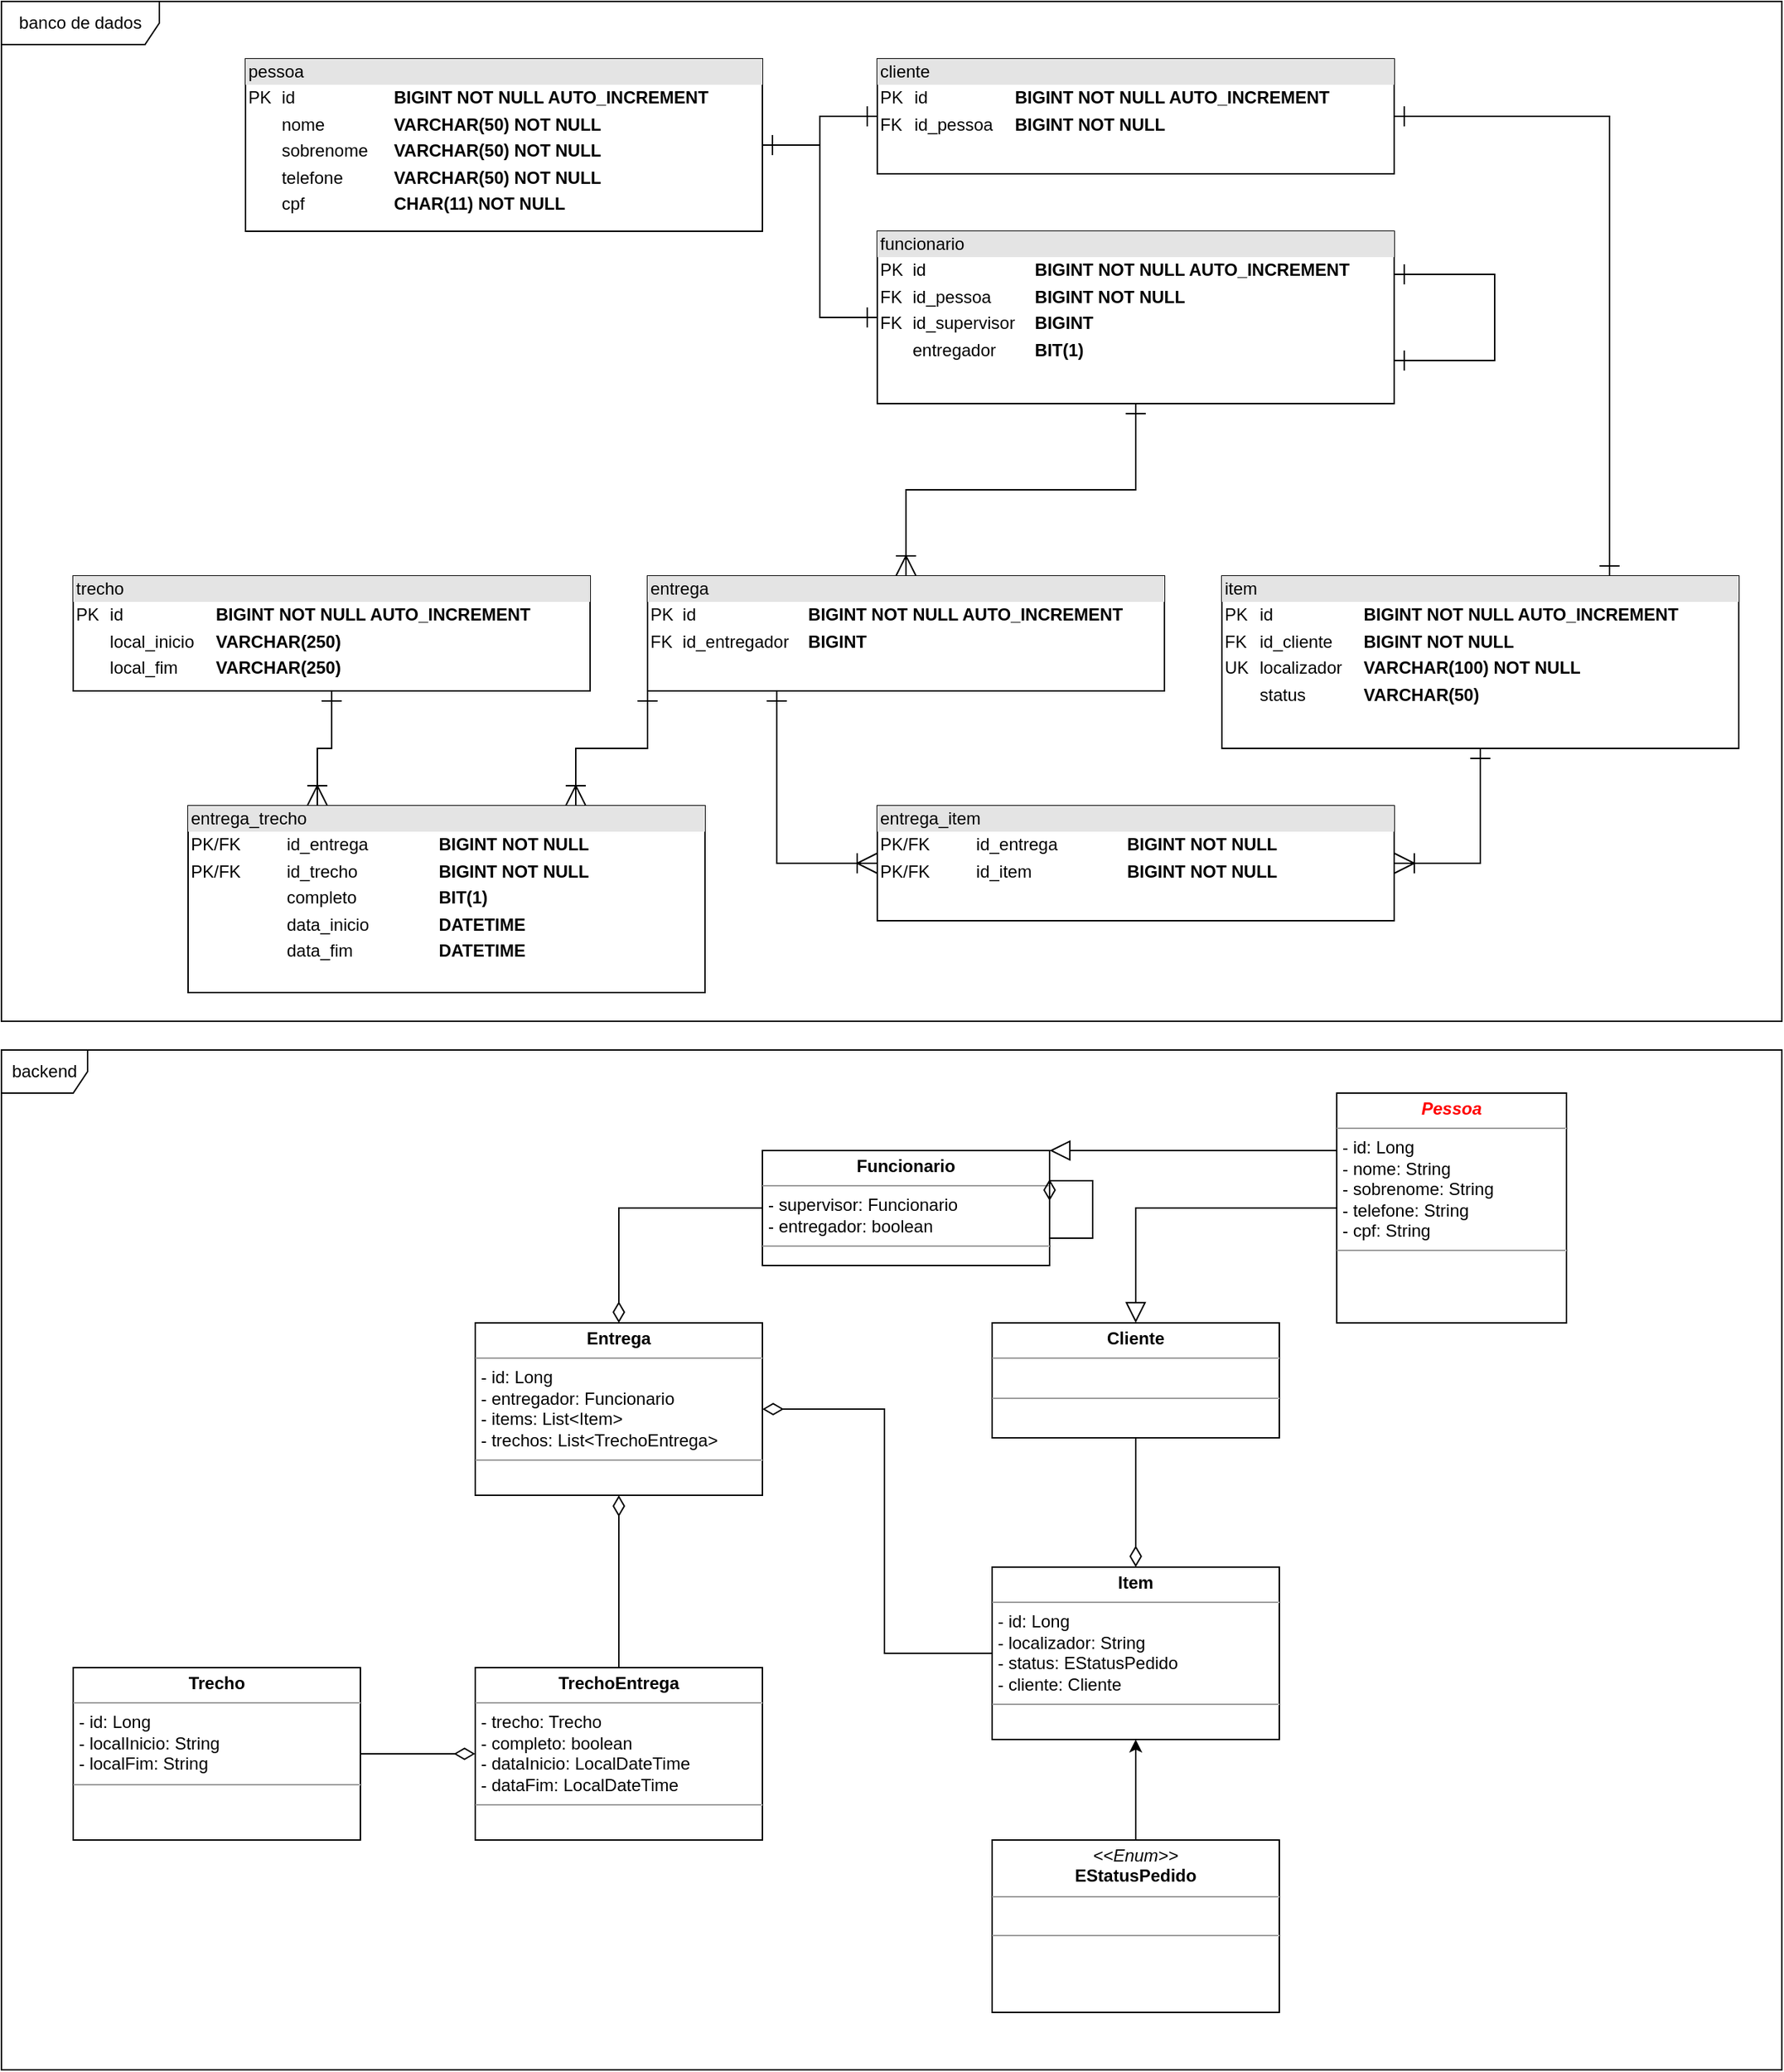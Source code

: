 <mxfile version="20.2.3" type="device" pages="8"><diagram id="gTSg5N6S2mkJXFzPo5Zo" name="EQ1"><mxGraphModel dx="2372" dy="1864" grid="1" gridSize="10" guides="1" tooltips="1" connect="1" arrows="1" fold="1" page="1" pageScale="1" pageWidth="1169" pageHeight="827" math="0" shadow="0"><root><mxCell id="0"/><mxCell id="1" parent="0"/><mxCell id="8KKTQ2VdzmKy_mddawhP-4" value="backend" style="shape=umlFrame;whiteSpace=wrap;html=1;" parent="1" vertex="1"><mxGeometry x="-90" y="90" width="1240" height="710" as="geometry"/></mxCell><mxCell id="8KKTQ2VdzmKy_mddawhP-1" value="&lt;p style=&quot;margin:0px;margin-top:4px;text-align:center;&quot;&gt;&lt;b&gt;Entrega&lt;/b&gt;&lt;/p&gt;&lt;hr size=&quot;1&quot;&gt;&lt;p style=&quot;margin:0px;margin-left:4px;&quot;&gt;- id: Long&lt;/p&gt;&lt;p style=&quot;margin:0px;margin-left:4px;&quot;&gt;- entregador: Funcionario&lt;/p&gt;&lt;p style=&quot;margin:0px;margin-left:4px;&quot;&gt;- items: List&amp;lt;Item&amp;gt;&lt;/p&gt;&lt;p style=&quot;margin:0px;margin-left:4px;&quot;&gt;- trechos: List&amp;lt;TrechoEntrega&amp;gt;&lt;/p&gt;&lt;hr size=&quot;1&quot;&gt;&lt;p style=&quot;margin:0px;margin-left:4px;&quot;&gt;&lt;br&gt;&lt;/p&gt;" style="verticalAlign=top;align=left;overflow=fill;fontSize=12;fontFamily=Helvetica;html=1;" parent="1" vertex="1"><mxGeometry x="240" y="280" width="200" height="120" as="geometry"/></mxCell><mxCell id="8KKTQ2VdzmKy_mddawhP-2" value="&lt;p style=&quot;margin:0px;margin-top:4px;text-align:center;&quot;&gt;&lt;b&gt;&lt;i&gt;&lt;font color=&quot;#ff0000&quot;&gt;Pessoa&lt;/font&gt;&lt;/i&gt;&lt;/b&gt;&lt;/p&gt;&lt;hr size=&quot;1&quot;&gt;&lt;p style=&quot;margin:0px;margin-left:4px;&quot;&gt;- id: Long&lt;/p&gt;&lt;p style=&quot;margin:0px;margin-left:4px;&quot;&gt;- nome: String&lt;/p&gt;&lt;p style=&quot;margin:0px;margin-left:4px;&quot;&gt;- sobrenome: String&lt;/p&gt;&lt;p style=&quot;margin:0px;margin-left:4px;&quot;&gt;- telefone: String&lt;/p&gt;&lt;p style=&quot;margin:0px;margin-left:4px;&quot;&gt;- cpf: String&lt;/p&gt;&lt;hr size=&quot;1&quot;&gt;&lt;p style=&quot;margin:0px;margin-left:4px;&quot;&gt;&lt;br&gt;&lt;/p&gt;" style="verticalAlign=top;align=left;overflow=fill;fontSize=12;fontFamily=Helvetica;html=1;" parent="1" vertex="1"><mxGeometry x="840" y="120" width="160" height="160" as="geometry"/></mxCell><mxCell id="8KKTQ2VdzmKy_mddawhP-17" style="edgeStyle=orthogonalEdgeStyle;rounded=0;orthogonalLoop=1;jettySize=auto;html=1;exitX=0.5;exitY=0;exitDx=0;exitDy=0;entryX=0.5;entryY=1;entryDx=0;entryDy=0;" parent="1" source="8KKTQ2VdzmKy_mddawhP-3" target="CZXSkUyHbzlWFbbBrqzw-1" edge="1"><mxGeometry relative="1" as="geometry"/></mxCell><mxCell id="8KKTQ2VdzmKy_mddawhP-5" value="banco de dados" style="shape=umlFrame;whiteSpace=wrap;html=1;width=110;height=30;" parent="1" vertex="1"><mxGeometry x="-90" y="-640" width="1240" height="710" as="geometry"/></mxCell><mxCell id="8KKTQ2VdzmKy_mddawhP-3" value="&lt;p style=&quot;margin:0px;margin-top:4px;text-align:center;&quot;&gt;&lt;i&gt;&amp;lt;&amp;lt;Enum&amp;gt;&amp;gt;&lt;/i&gt;&lt;br&gt;&lt;b&gt;EStatusPedido&lt;/b&gt;&lt;/p&gt;&lt;hr size=&quot;1&quot;&gt;&lt;p style=&quot;margin:0px;margin-left:4px;&quot;&gt;&lt;br&gt;&lt;/p&gt;&lt;hr size=&quot;1&quot;&gt;&lt;p style=&quot;margin:0px;margin-left:4px;&quot;&gt;&lt;br&gt;&lt;/p&gt;" style="verticalAlign=top;align=left;overflow=fill;fontSize=12;fontFamily=Helvetica;html=1;" parent="1" vertex="1"><mxGeometry x="600" y="640" width="200" height="120" as="geometry"/></mxCell><mxCell id="Oin5r9qbOW-HPb58wZ9O-1" style="edgeStyle=orthogonalEdgeStyle;rounded=0;orthogonalLoop=1;jettySize=auto;html=1;exitX=0.5;exitY=0;exitDx=0;exitDy=0;entryX=0.5;entryY=1;entryDx=0;entryDy=0;startArrow=ERoneToMany;startFill=0;endArrow=ERone;endFill=0;endSize=12;startSize=12;" parent="1" source="8KKTQ2VdzmKy_mddawhP-16" target="vVyGe495np6xUk9hEwp9-5" edge="1"><mxGeometry relative="1" as="geometry"/></mxCell><mxCell id="Oin5r9qbOW-HPb58wZ9O-6" style="edgeStyle=orthogonalEdgeStyle;rounded=0;orthogonalLoop=1;jettySize=auto;html=1;exitX=0.25;exitY=1;exitDx=0;exitDy=0;entryX=0;entryY=0.5;entryDx=0;entryDy=0;startArrow=ERone;startFill=0;endArrow=ERoneToMany;endFill=0;startSize=12;endSize=12;" parent="1" source="8KKTQ2VdzmKy_mddawhP-16" target="Oin5r9qbOW-HPb58wZ9O-5" edge="1"><mxGeometry relative="1" as="geometry"><Array as="points"><mxPoint x="450" y="-40"/></Array></mxGeometry></mxCell><mxCell id="Oin5r9qbOW-HPb58wZ9O-11" style="edgeStyle=orthogonalEdgeStyle;rounded=0;orthogonalLoop=1;jettySize=auto;html=1;exitX=0;exitY=1;exitDx=0;exitDy=0;entryX=0.75;entryY=0;entryDx=0;entryDy=0;fontColor=#FF0000;startArrow=ERone;startFill=0;endArrow=ERoneToMany;endFill=0;startSize=12;endSize=12;" parent="1" source="8KKTQ2VdzmKy_mddawhP-16" target="Oin5r9qbOW-HPb58wZ9O-9" edge="1"><mxGeometry relative="1" as="geometry"/></mxCell><mxCell id="8KKTQ2VdzmKy_mddawhP-16" value="&lt;div style=&quot;box-sizing:border-box;width:100%;background:#e4e4e4;padding:2px;&quot;&gt;entrega&lt;/div&gt;&lt;table style=&quot;width:100%;font-size:1em;&quot; cellpadding=&quot;2&quot; cellspacing=&quot;0&quot;&gt;&lt;tbody&gt;&lt;tr&gt;&lt;td&gt;PK&lt;/td&gt;&lt;td&gt;id&lt;/td&gt;&lt;td&gt;&lt;b&gt;BIGINT&lt;/b&gt;&amp;nbsp;&lt;b&gt;NOT NULL AUTO_INCREMENT&lt;/b&gt;&lt;br&gt;&lt;/td&gt;&lt;/tr&gt;&lt;tr&gt;&lt;td&gt;FK&lt;/td&gt;&lt;td&gt;id_entregador&lt;/td&gt;&lt;td&gt;&lt;b&gt;BIGINT&lt;/b&gt;&lt;/td&gt;&lt;/tr&gt;&lt;/tbody&gt;&lt;/table&gt;" style="verticalAlign=top;align=left;overflow=fill;html=1;" parent="1" vertex="1"><mxGeometry x="360" y="-240" width="360" height="80" as="geometry"/></mxCell><mxCell id="vVyGe495np6xUk9hEwp9-4" style="edgeStyle=orthogonalEdgeStyle;rounded=0;orthogonalLoop=1;jettySize=auto;html=1;exitX=1;exitY=0.5;exitDx=0;exitDy=0;entryX=0;entryY=0.5;entryDx=0;entryDy=0;startArrow=ERone;startFill=0;endArrow=ERone;endFill=0;endSize=12;startSize=12;" parent="1" source="vVyGe495np6xUk9hEwp9-1" target="vVyGe495np6xUk9hEwp9-3" edge="1"><mxGeometry relative="1" as="geometry"/></mxCell><mxCell id="vVyGe495np6xUk9hEwp9-6" style="edgeStyle=orthogonalEdgeStyle;rounded=0;orthogonalLoop=1;jettySize=auto;html=1;exitX=1;exitY=0.5;exitDx=0;exitDy=0;entryX=0;entryY=0.5;entryDx=0;entryDy=0;startArrow=ERone;startFill=0;endArrow=ERone;endFill=0;startSize=12;endSize=12;" parent="1" source="vVyGe495np6xUk9hEwp9-1" target="vVyGe495np6xUk9hEwp9-5" edge="1"><mxGeometry relative="1" as="geometry"/></mxCell><mxCell id="vVyGe495np6xUk9hEwp9-1" value="&lt;div style=&quot;box-sizing:border-box;width:100%;background:#e4e4e4;padding:2px;&quot;&gt;pessoa&lt;/div&gt;&lt;table style=&quot;width:100%;font-size:1em;&quot; cellpadding=&quot;2&quot; cellspacing=&quot;0&quot;&gt;&lt;tbody&gt;&lt;tr&gt;&lt;td&gt;PK&lt;/td&gt;&lt;td&gt;id&amp;nbsp;&lt;/td&gt;&lt;td&gt;&lt;b&gt;BIGINT&amp;nbsp;NOT NULL AUTO_INCREMENT&lt;/b&gt;&lt;br&gt;&lt;/td&gt;&lt;/tr&gt;&lt;tr&gt;&lt;td&gt;&lt;br&gt;&lt;/td&gt;&lt;td&gt;nome&amp;nbsp;&lt;br&gt;&lt;/td&gt;&lt;td&gt;&lt;b&gt;VARCHAR(50) NOT NULL&lt;/b&gt;&lt;br&gt;&lt;/td&gt;&lt;/tr&gt;&lt;tr&gt;&lt;td&gt;&lt;br&gt;&lt;/td&gt;&lt;td&gt;sobrenome&amp;nbsp;&lt;br&gt;&lt;/td&gt;&lt;td&gt;&lt;b&gt;VARCHAR(50) NOT NULL&lt;/b&gt;&lt;br&gt;&lt;/td&gt;&lt;/tr&gt;&lt;tr&gt;&lt;td&gt;&lt;br&gt;&lt;/td&gt;&lt;td&gt;telefone&lt;/td&gt;&lt;td&gt;&lt;b&gt;VARCHAR(50) NOT NULL&lt;/b&gt;&lt;/td&gt;&lt;/tr&gt;&lt;tr&gt;&lt;td&gt;&lt;br&gt;&lt;/td&gt;&lt;td&gt;cpf&lt;/td&gt;&lt;td&gt;&lt;b&gt;CHAR(11) NOT NULL&lt;/b&gt;&lt;/td&gt;&lt;/tr&gt;&lt;/tbody&gt;&lt;/table&gt;" style="verticalAlign=top;align=left;overflow=fill;html=1;" parent="1" vertex="1"><mxGeometry x="80" y="-600" width="360" height="120" as="geometry"/></mxCell><mxCell id="Oin5r9qbOW-HPb58wZ9O-4" style="edgeStyle=orthogonalEdgeStyle;rounded=0;orthogonalLoop=1;jettySize=auto;html=1;exitX=1;exitY=0.5;exitDx=0;exitDy=0;entryX=0.75;entryY=0;entryDx=0;entryDy=0;startArrow=ERone;startFill=0;endArrow=ERone;endFill=0;startSize=12;endSize=12;" parent="1" source="vVyGe495np6xUk9hEwp9-3" target="Oin5r9qbOW-HPb58wZ9O-2" edge="1"><mxGeometry relative="1" as="geometry"/></mxCell><mxCell id="vVyGe495np6xUk9hEwp9-3" value="&lt;div style=&quot;box-sizing:border-box;width:100%;background:#e4e4e4;padding:2px;&quot;&gt;cliente&lt;/div&gt;&lt;table style=&quot;width:100%;font-size:1em;&quot; cellpadding=&quot;2&quot; cellspacing=&quot;0&quot;&gt;&lt;tbody&gt;&lt;tr&gt;&lt;td&gt;PK&lt;/td&gt;&lt;td&gt;id&lt;/td&gt;&lt;td&gt;&lt;b&gt;BIGINT&lt;/b&gt;&amp;nbsp;&lt;b&gt;NOT NULL AUTO_INCREMENT&lt;/b&gt;&lt;br&gt;&lt;/td&gt;&lt;/tr&gt;&lt;tr&gt;&lt;td&gt;FK&lt;/td&gt;&lt;td&gt;id_pessoa&lt;b&gt;&lt;br&gt;&lt;/b&gt;&lt;/td&gt;&lt;td&gt;&lt;b&gt;BIGINT NOT NULL&lt;/b&gt;&lt;/td&gt;&lt;/tr&gt;&lt;/tbody&gt;&lt;/table&gt;" style="verticalAlign=top;align=left;overflow=fill;html=1;" parent="1" vertex="1"><mxGeometry x="520" y="-600" width="360" height="80" as="geometry"/></mxCell><mxCell id="vVyGe495np6xUk9hEwp9-5" value="&lt;div style=&quot;box-sizing:border-box;width:100%;background:#e4e4e4;padding:2px;&quot;&gt;funcionario&lt;/div&gt;&lt;table style=&quot;width:100%;font-size:1em;&quot; cellpadding=&quot;2&quot; cellspacing=&quot;0&quot;&gt;&lt;tbody&gt;&lt;tr&gt;&lt;td&gt;PK&lt;/td&gt;&lt;td&gt;id&lt;/td&gt;&lt;td&gt;&lt;b&gt;BIGINT&lt;/b&gt;&amp;nbsp;&lt;b&gt;NOT NULL AUTO_INCREMENT&lt;/b&gt;&lt;br&gt;&lt;/td&gt;&lt;/tr&gt;&lt;tr&gt;&lt;td&gt;FK&lt;/td&gt;&lt;td&gt;id_pessoa&lt;b&gt;&lt;br&gt;&lt;/b&gt;&lt;/td&gt;&lt;td&gt;&lt;b&gt;BIGINT NOT NULL&lt;/b&gt;&lt;/td&gt;&lt;/tr&gt;&lt;tr&gt;&lt;td&gt;FK&lt;/td&gt;&lt;td&gt;id_supervisor&lt;/td&gt;&lt;td&gt;&lt;b&gt;BIGINT&lt;/b&gt;&lt;/td&gt;&lt;/tr&gt;&lt;tr&gt;&lt;td&gt;&lt;br&gt;&lt;/td&gt;&lt;td&gt;entregador&lt;/td&gt;&lt;td&gt;&lt;b&gt;BIT(1)&lt;/b&gt;&lt;/td&gt;&lt;/tr&gt;&lt;/tbody&gt;&lt;/table&gt;" style="verticalAlign=top;align=left;overflow=fill;html=1;" parent="1" vertex="1"><mxGeometry x="520" y="-480" width="360" height="120" as="geometry"/></mxCell><mxCell id="Oin5r9qbOW-HPb58wZ9O-7" style="edgeStyle=orthogonalEdgeStyle;rounded=0;orthogonalLoop=1;jettySize=auto;html=1;exitX=0.5;exitY=1;exitDx=0;exitDy=0;entryX=1;entryY=0.5;entryDx=0;entryDy=0;startArrow=ERone;startFill=0;endArrow=ERoneToMany;endFill=0;startSize=12;endSize=12;" parent="1" source="Oin5r9qbOW-HPb58wZ9O-2" target="Oin5r9qbOW-HPb58wZ9O-5" edge="1"><mxGeometry relative="1" as="geometry"/></mxCell><mxCell id="Oin5r9qbOW-HPb58wZ9O-2" value="&lt;div style=&quot;box-sizing:border-box;width:100%;background:#e4e4e4;padding:2px;&quot;&gt;item&lt;/div&gt;&lt;table style=&quot;width:100%;font-size:1em;&quot; cellpadding=&quot;2&quot; cellspacing=&quot;0&quot;&gt;&lt;tbody&gt;&lt;tr&gt;&lt;td&gt;PK&lt;/td&gt;&lt;td&gt;id&lt;/td&gt;&lt;td&gt;&lt;b&gt;BIGINT&lt;/b&gt;&amp;nbsp;&lt;b&gt;NOT NULL AUTO_INCREMENT&lt;/b&gt;&lt;br&gt;&lt;/td&gt;&lt;/tr&gt;&lt;tr&gt;&lt;td&gt;FK&lt;/td&gt;&lt;td&gt;id_cliente&lt;b&gt;&lt;br&gt;&lt;/b&gt;&lt;/td&gt;&lt;td&gt;&lt;b&gt;BIGINT NOT NULL&lt;/b&gt;&lt;/td&gt;&lt;/tr&gt;&lt;tr&gt;&lt;td&gt;UK&lt;/td&gt;&lt;td&gt;localizador&lt;/td&gt;&lt;td&gt;&lt;b&gt;VARCHAR(100) NOT NULL&lt;/b&gt;&lt;/td&gt;&lt;/tr&gt;&lt;tr&gt;&lt;td&gt;&lt;br&gt;&lt;/td&gt;&lt;td&gt;status&lt;/td&gt;&lt;td&gt;&lt;b&gt;VARCHAR(50)&lt;/b&gt;&lt;/td&gt;&lt;/tr&gt;&lt;/tbody&gt;&lt;/table&gt;" style="verticalAlign=top;align=left;overflow=fill;html=1;" parent="1" vertex="1"><mxGeometry x="760" y="-240" width="360" height="120" as="geometry"/></mxCell><mxCell id="Oin5r9qbOW-HPb58wZ9O-3" style="edgeStyle=orthogonalEdgeStyle;rounded=0;orthogonalLoop=1;jettySize=auto;html=1;exitX=1;exitY=0.25;exitDx=0;exitDy=0;entryX=1;entryY=0.75;entryDx=0;entryDy=0;startArrow=ERone;startFill=0;endArrow=ERone;endFill=0;startSize=12;endSize=12;" parent="1" source="vVyGe495np6xUk9hEwp9-5" target="vVyGe495np6xUk9hEwp9-5" edge="1"><mxGeometry relative="1" as="geometry"><Array as="points"><mxPoint x="950" y="-450"/><mxPoint x="950" y="-390"/></Array></mxGeometry></mxCell><mxCell id="Oin5r9qbOW-HPb58wZ9O-5" value="&lt;div style=&quot;box-sizing:border-box;width:100%;background:#e4e4e4;padding:2px;&quot;&gt;entrega_item&lt;/div&gt;&lt;table style=&quot;width:100%;font-size:1em;&quot; cellpadding=&quot;2&quot; cellspacing=&quot;0&quot;&gt;&lt;tbody&gt;&lt;tr&gt;&lt;td&gt;PK/FK&lt;/td&gt;&lt;td&gt;id_entrega&lt;/td&gt;&lt;td&gt;&lt;b&gt;BIGINT&lt;/b&gt;&amp;nbsp;&lt;b&gt;NOT NULL&lt;/b&gt;&lt;br&gt;&lt;/td&gt;&lt;/tr&gt;&lt;tr&gt;&lt;td&gt;PK/FK&lt;/td&gt;&lt;td&gt;id_item&lt;b&gt;&lt;br&gt;&lt;/b&gt;&lt;/td&gt;&lt;td&gt;&lt;b&gt;BIGINT NOT NULL&lt;/b&gt;&lt;/td&gt;&lt;/tr&gt;&lt;/tbody&gt;&lt;/table&gt;" style="verticalAlign=top;align=left;overflow=fill;html=1;" parent="1" vertex="1"><mxGeometry x="520" y="-80" width="360" height="80" as="geometry"/></mxCell><mxCell id="Oin5r9qbOW-HPb58wZ9O-12" style="edgeStyle=orthogonalEdgeStyle;rounded=0;orthogonalLoop=1;jettySize=auto;html=1;exitX=0.5;exitY=1;exitDx=0;exitDy=0;entryX=0.25;entryY=0;entryDx=0;entryDy=0;fontColor=#FF0000;startArrow=ERone;startFill=0;endArrow=ERoneToMany;endFill=0;startSize=12;endSize=12;" parent="1" source="Oin5r9qbOW-HPb58wZ9O-8" target="Oin5r9qbOW-HPb58wZ9O-9" edge="1"><mxGeometry relative="1" as="geometry"/></mxCell><mxCell id="Oin5r9qbOW-HPb58wZ9O-8" value="&lt;div style=&quot;box-sizing:border-box;width:100%;background:#e4e4e4;padding:2px;&quot;&gt;trecho&lt;/div&gt;&lt;table style=&quot;width:100%;font-size:1em;&quot; cellpadding=&quot;2&quot; cellspacing=&quot;0&quot;&gt;&lt;tbody&gt;&lt;tr&gt;&lt;td&gt;PK&lt;/td&gt;&lt;td&gt;id&lt;/td&gt;&lt;td&gt;&lt;b&gt;BIGINT&lt;/b&gt;&amp;nbsp;&lt;b&gt;NOT NULL AUTO_INCREMENT&lt;/b&gt;&lt;br&gt;&lt;/td&gt;&lt;/tr&gt;&lt;tr&gt;&lt;td&gt;&lt;br&gt;&lt;/td&gt;&lt;td&gt;local_inicio&lt;/td&gt;&lt;td&gt;&lt;b&gt;VARCHAR(250)&lt;/b&gt;&lt;/td&gt;&lt;/tr&gt;&lt;tr&gt;&lt;td&gt;&lt;br&gt;&lt;/td&gt;&lt;td&gt;local_fim&lt;/td&gt;&lt;td&gt;&lt;b&gt;VARCHAR(250)&lt;/b&gt;&lt;/td&gt;&lt;/tr&gt;&lt;/tbody&gt;&lt;/table&gt;" style="verticalAlign=top;align=left;overflow=fill;html=1;" parent="1" vertex="1"><mxGeometry x="-40" y="-240" width="360" height="80" as="geometry"/></mxCell><mxCell id="Oin5r9qbOW-HPb58wZ9O-9" value="&lt;div style=&quot;box-sizing:border-box;width:100%;background:#e4e4e4;padding:2px;&quot;&gt;entrega_trecho&lt;/div&gt;&lt;table style=&quot;width:100%;font-size:1em;&quot; cellpadding=&quot;2&quot; cellspacing=&quot;0&quot;&gt;&lt;tbody&gt;&lt;tr&gt;&lt;td&gt;PK/FK&lt;/td&gt;&lt;td&gt;id_entrega&lt;/td&gt;&lt;td&gt;&lt;b&gt;BIGINT&lt;/b&gt;&amp;nbsp;&lt;b&gt;NOT NULL&lt;/b&gt;&lt;br&gt;&lt;/td&gt;&lt;/tr&gt;&lt;tr&gt;&lt;td&gt;PK/FK&lt;/td&gt;&lt;td&gt;id_trecho&lt;/td&gt;&lt;td&gt;&lt;b&gt;BIGINT NOT NULL&lt;/b&gt;&lt;/td&gt;&lt;/tr&gt;&lt;tr&gt;&lt;td&gt;&lt;br&gt;&lt;/td&gt;&lt;td&gt;completo&lt;/td&gt;&lt;td&gt;&lt;b&gt;BIT(1)&lt;/b&gt;&lt;/td&gt;&lt;/tr&gt;&lt;tr&gt;&lt;td&gt;&lt;br&gt;&lt;/td&gt;&lt;td&gt;data_inicio&lt;/td&gt;&lt;td&gt;&lt;b&gt;DATETIME&lt;/b&gt;&lt;/td&gt;&lt;/tr&gt;&lt;tr&gt;&lt;td&gt;&lt;br&gt;&lt;/td&gt;&lt;td&gt;data_fim&lt;/td&gt;&lt;td&gt;&lt;b&gt;DATETIME&lt;/b&gt;&lt;/td&gt;&lt;/tr&gt;&lt;/tbody&gt;&lt;/table&gt;" style="verticalAlign=top;align=left;overflow=fill;html=1;" parent="1" vertex="1"><mxGeometry x="40" y="-80" width="360" height="130" as="geometry"/></mxCell><mxCell id="Oin5r9qbOW-HPb58wZ9O-14" style="edgeStyle=orthogonalEdgeStyle;rounded=0;orthogonalLoop=1;jettySize=auto;html=1;exitX=0.5;exitY=0;exitDx=0;exitDy=0;entryX=0;entryY=0.5;entryDx=0;entryDy=0;fontColor=#FF0000;startArrow=block;startFill=0;endArrow=none;endFill=0;startSize=12;endSize=12;" parent="1" source="Oin5r9qbOW-HPb58wZ9O-13" target="8KKTQ2VdzmKy_mddawhP-2" edge="1"><mxGeometry relative="1" as="geometry"/></mxCell><mxCell id="CZXSkUyHbzlWFbbBrqzw-2" style="edgeStyle=orthogonalEdgeStyle;rounded=0;orthogonalLoop=1;jettySize=auto;html=1;exitX=0.5;exitY=1;exitDx=0;exitDy=0;entryX=0.5;entryY=0;entryDx=0;entryDy=0;endArrow=diamondThin;endFill=0;endSize=12;startSize=12;" edge="1" parent="1" source="Oin5r9qbOW-HPb58wZ9O-13" target="CZXSkUyHbzlWFbbBrqzw-1"><mxGeometry relative="1" as="geometry"/></mxCell><mxCell id="Oin5r9qbOW-HPb58wZ9O-13" value="&lt;p style=&quot;margin:0px;margin-top:4px;text-align:center;&quot;&gt;&lt;b&gt;Cliente&lt;/b&gt;&lt;/p&gt;&lt;hr size=&quot;1&quot;&gt;&lt;p style=&quot;margin:0px;margin-left:4px;&quot;&gt;&lt;br&gt;&lt;/p&gt;&lt;hr size=&quot;1&quot;&gt;&lt;p style=&quot;margin:0px;margin-left:4px;&quot;&gt;&lt;br&gt;&lt;/p&gt;" style="verticalAlign=top;align=left;overflow=fill;fontSize=12;fontFamily=Helvetica;html=1;" parent="1" vertex="1"><mxGeometry x="600" y="280" width="200" height="80" as="geometry"/></mxCell><mxCell id="CZXSkUyHbzlWFbbBrqzw-5" style="edgeStyle=orthogonalEdgeStyle;rounded=0;orthogonalLoop=1;jettySize=auto;html=1;exitX=1;exitY=0;exitDx=0;exitDy=0;entryX=0;entryY=0.25;entryDx=0;entryDy=0;endArrow=none;endFill=0;startSize=12;endSize=12;startArrow=block;startFill=0;" edge="1" parent="1" source="Oin5r9qbOW-HPb58wZ9O-15" target="8KKTQ2VdzmKy_mddawhP-2"><mxGeometry relative="1" as="geometry"><Array as="points"><mxPoint x="690" y="160"/><mxPoint x="690" y="160"/></Array></mxGeometry></mxCell><mxCell id="CZXSkUyHbzlWFbbBrqzw-7" style="edgeStyle=orthogonalEdgeStyle;rounded=0;orthogonalLoop=1;jettySize=auto;html=1;exitX=0;exitY=0.5;exitDx=0;exitDy=0;entryX=0.5;entryY=0;entryDx=0;entryDy=0;startArrow=none;startFill=0;endArrow=diamondThin;endFill=0;startSize=12;endSize=12;" edge="1" parent="1" source="Oin5r9qbOW-HPb58wZ9O-15" target="8KKTQ2VdzmKy_mddawhP-1"><mxGeometry relative="1" as="geometry"/></mxCell><mxCell id="Oin5r9qbOW-HPb58wZ9O-15" value="&lt;p style=&quot;margin:0px;margin-top:4px;text-align:center;&quot;&gt;&lt;b&gt;Funcionario&lt;/b&gt;&lt;/p&gt;&lt;hr size=&quot;1&quot;&gt;&lt;p style=&quot;margin:0px;margin-left:4px;&quot;&gt;- supervisor: Funcionario&lt;/p&gt;&lt;p style=&quot;margin:0px;margin-left:4px;&quot;&gt;- entregador: boolean&lt;/p&gt;&lt;hr size=&quot;1&quot;&gt;&lt;p style=&quot;margin:0px;margin-left:4px;&quot;&gt;&lt;br&gt;&lt;/p&gt;" style="verticalAlign=top;align=left;overflow=fill;fontSize=12;fontFamily=Helvetica;html=1;" parent="1" vertex="1"><mxGeometry x="440" y="160" width="200" height="80" as="geometry"/></mxCell><mxCell id="CZXSkUyHbzlWFbbBrqzw-8" style="edgeStyle=orthogonalEdgeStyle;rounded=0;orthogonalLoop=1;jettySize=auto;html=1;exitX=0;exitY=0.5;exitDx=0;exitDy=0;entryX=1;entryY=0.5;entryDx=0;entryDy=0;startArrow=none;startFill=0;endArrow=diamondThin;endFill=0;startSize=12;endSize=12;" edge="1" parent="1" source="CZXSkUyHbzlWFbbBrqzw-1" target="8KKTQ2VdzmKy_mddawhP-1"><mxGeometry relative="1" as="geometry"/></mxCell><mxCell id="CZXSkUyHbzlWFbbBrqzw-1" value="&lt;p style=&quot;margin:0px;margin-top:4px;text-align:center;&quot;&gt;&lt;b&gt;Item&lt;/b&gt;&lt;/p&gt;&lt;hr size=&quot;1&quot;&gt;&lt;p style=&quot;margin:0px;margin-left:4px;&quot;&gt;- id: Long&lt;/p&gt;&lt;p style=&quot;margin:0px;margin-left:4px;&quot;&gt;- localizador: String&lt;/p&gt;&lt;p style=&quot;margin:0px;margin-left:4px;&quot;&gt;- status: EStatusPedido&lt;/p&gt;&lt;p style=&quot;margin:0px;margin-left:4px;&quot;&gt;- cliente: Cliente&lt;/p&gt;&lt;hr size=&quot;1&quot;&gt;&lt;p style=&quot;margin:0px;margin-left:4px;&quot;&gt;&lt;br&gt;&lt;/p&gt;" style="verticalAlign=top;align=left;overflow=fill;fontSize=12;fontFamily=Helvetica;html=1;" vertex="1" parent="1"><mxGeometry x="600" y="450" width="200" height="120" as="geometry"/></mxCell><mxCell id="CZXSkUyHbzlWFbbBrqzw-6" style="edgeStyle=orthogonalEdgeStyle;rounded=0;orthogonalLoop=1;jettySize=auto;html=1;exitX=1;exitY=0.25;exitDx=0;exitDy=0;entryX=1;entryY=0.75;entryDx=0;entryDy=0;startArrow=diamondThin;startFill=0;endArrow=none;endFill=0;startSize=12;endSize=12;" edge="1" parent="1" source="Oin5r9qbOW-HPb58wZ9O-15" target="Oin5r9qbOW-HPb58wZ9O-15"><mxGeometry relative="1" as="geometry"><Array as="points"><mxPoint x="670" y="181"/><mxPoint x="670" y="221"/></Array></mxGeometry></mxCell><mxCell id="CZXSkUyHbzlWFbbBrqzw-12" style="edgeStyle=orthogonalEdgeStyle;rounded=0;orthogonalLoop=1;jettySize=auto;html=1;exitX=1;exitY=0.5;exitDx=0;exitDy=0;entryX=0;entryY=0.5;entryDx=0;entryDy=0;startArrow=none;startFill=0;endArrow=diamondThin;endFill=0;startSize=12;endSize=12;" edge="1" parent="1" source="CZXSkUyHbzlWFbbBrqzw-9" target="CZXSkUyHbzlWFbbBrqzw-10"><mxGeometry relative="1" as="geometry"/></mxCell><mxCell id="CZXSkUyHbzlWFbbBrqzw-9" value="&lt;p style=&quot;margin:0px;margin-top:4px;text-align:center;&quot;&gt;&lt;b&gt;Trecho&lt;/b&gt;&lt;/p&gt;&lt;hr size=&quot;1&quot;&gt;&lt;p style=&quot;margin:0px;margin-left:4px;&quot;&gt;- id: Long&lt;/p&gt;&lt;p style=&quot;margin:0px;margin-left:4px;&quot;&gt;- localInicio: String&lt;/p&gt;&lt;p style=&quot;margin:0px;margin-left:4px;&quot;&gt;- localFim: String&lt;/p&gt;&lt;hr size=&quot;1&quot;&gt;&lt;p style=&quot;margin:0px;margin-left:4px;&quot;&gt;&lt;br&gt;&lt;/p&gt;" style="verticalAlign=top;align=left;overflow=fill;fontSize=12;fontFamily=Helvetica;html=1;" vertex="1" parent="1"><mxGeometry x="-40" y="520" width="200" height="120" as="geometry"/></mxCell><mxCell id="CZXSkUyHbzlWFbbBrqzw-11" style="edgeStyle=orthogonalEdgeStyle;rounded=0;orthogonalLoop=1;jettySize=auto;html=1;exitX=0.5;exitY=0;exitDx=0;exitDy=0;startArrow=none;startFill=0;endArrow=diamondThin;endFill=0;startSize=12;endSize=12;" edge="1" parent="1" source="CZXSkUyHbzlWFbbBrqzw-10" target="8KKTQ2VdzmKy_mddawhP-1"><mxGeometry relative="1" as="geometry"/></mxCell><mxCell id="CZXSkUyHbzlWFbbBrqzw-10" value="&lt;p style=&quot;margin:0px;margin-top:4px;text-align:center;&quot;&gt;&lt;b&gt;TrechoEntrega&lt;/b&gt;&lt;/p&gt;&lt;hr size=&quot;1&quot;&gt;&lt;p style=&quot;margin:0px;margin-left:4px;&quot;&gt;- trecho: Trecho&lt;/p&gt;&lt;p style=&quot;margin:0px;margin-left:4px;&quot;&gt;- completo: boolean&lt;/p&gt;&lt;p style=&quot;margin:0px;margin-left:4px;&quot;&gt;- dataInicio: LocalDateTime&lt;/p&gt;&lt;p style=&quot;margin:0px;margin-left:4px;&quot;&gt;- dataFim: LocalDateTime&lt;/p&gt;&lt;hr size=&quot;1&quot;&gt;&lt;p style=&quot;margin:0px;margin-left:4px;&quot;&gt;&lt;br&gt;&lt;/p&gt;" style="verticalAlign=top;align=left;overflow=fill;fontSize=12;fontFamily=Helvetica;html=1;" vertex="1" parent="1"><mxGeometry x="240" y="520" width="200" height="120" as="geometry"/></mxCell></root></mxGraphModel></diagram><diagram id="1TDRkPxLBYrbWUK3I7qD" name="EQ2"><mxGraphModel dx="782" dy="1565" grid="1" gridSize="10" guides="1" tooltips="1" connect="1" arrows="1" fold="1" page="1" pageScale="1" pageWidth="1169" pageHeight="827" math="0" shadow="0"><root><mxCell id="0"/><mxCell id="1" parent="0"/><mxCell id="Cfil2N_BCyqOgvZ78-Az-1" value="banco de dados" style="shape=umlFrame;whiteSpace=wrap;html=1;width=110;height=30;" vertex="1" parent="1"><mxGeometry x="30" y="-640" width="1120" height="710" as="geometry"/></mxCell><mxCell id="4NpBSJb5PrtUK3ie1E2r-1" value="backend" style="shape=umlFrame;whiteSpace=wrap;html=1;" vertex="1" parent="1"><mxGeometry x="30" y="90" width="1120" height="710" as="geometry"/></mxCell></root></mxGraphModel></diagram><diagram id="eA36w_Xp6XcOqsj9EciV" name="EQ3"><mxGraphModel dx="782" dy="1565" grid="1" gridSize="10" guides="1" tooltips="1" connect="1" arrows="1" fold="1" page="1" pageScale="1" pageWidth="1169" pageHeight="827" math="0" shadow="0"><root><mxCell id="0"/><mxCell id="1" parent="0"/><mxCell id="NV_MOqt2IuU_Haj7pqnE-1" value="banco de dados" style="shape=umlFrame;whiteSpace=wrap;html=1;width=110;height=30;" vertex="1" parent="1"><mxGeometry x="30" y="-640" width="1120" height="710" as="geometry"/></mxCell><mxCell id="TBK-pMHOJcP60m-o-I0z-1" value="backend" style="shape=umlFrame;whiteSpace=wrap;html=1;" vertex="1" parent="1"><mxGeometry x="30" y="90" width="1120" height="710" as="geometry"/></mxCell></root></mxGraphModel></diagram><diagram id="Fz4A8fCz1JFPT122cPH3" name="EQ4"><mxGraphModel dx="782" dy="1565" grid="1" gridSize="10" guides="1" tooltips="1" connect="1" arrows="1" fold="1" page="1" pageScale="1" pageWidth="1169" pageHeight="827" math="0" shadow="0"><root><mxCell id="0"/><mxCell id="1" parent="0"/><mxCell id="302rpSy6N8yvDZvHtlK9-1" value="banco de dados" style="shape=umlFrame;whiteSpace=wrap;html=1;width=110;height=30;" vertex="1" parent="1"><mxGeometry x="30" y="-640" width="1120" height="710" as="geometry"/></mxCell><mxCell id="AS06K_CbPJhYwXxZdldj-1" value="backend" style="shape=umlFrame;whiteSpace=wrap;html=1;" vertex="1" parent="1"><mxGeometry x="30" y="90" width="1120" height="710" as="geometry"/></mxCell></root></mxGraphModel></diagram><diagram id="QVStfk-fogY7o-yfuSD6" name="EQ5"><mxGraphModel dx="782" dy="1565" grid="1" gridSize="10" guides="1" tooltips="1" connect="1" arrows="1" fold="1" page="1" pageScale="1" pageWidth="1169" pageHeight="827" math="0" shadow="0"><root><mxCell id="0"/><mxCell id="1" parent="0"/><mxCell id="3glN2rEHajQb2oOkDjbh-1" value="banco de dados" style="shape=umlFrame;whiteSpace=wrap;html=1;width=110;height=30;" vertex="1" parent="1"><mxGeometry x="30" y="-640" width="1120" height="710" as="geometry"/></mxCell><mxCell id="kbIA73D5bweTF9xx49lf-1" value="backend" style="shape=umlFrame;whiteSpace=wrap;html=1;" vertex="1" parent="1"><mxGeometry x="30" y="90" width="1120" height="710" as="geometry"/></mxCell></root></mxGraphModel></diagram><diagram id="ek9sNPGwGrSZBW_t4uv9" name="EQ6"><mxGraphModel dx="782" dy="1565" grid="1" gridSize="10" guides="1" tooltips="1" connect="1" arrows="1" fold="1" page="1" pageScale="1" pageWidth="1169" pageHeight="827" math="0" shadow="0"><root><mxCell id="0"/><mxCell id="1" parent="0"/><mxCell id="tW1gRVOHf8VzMHvxTO9H-1" value="banco de dados" style="shape=umlFrame;whiteSpace=wrap;html=1;width=110;height=30;" vertex="1" parent="1"><mxGeometry x="30" y="-640" width="1120" height="710" as="geometry"/></mxCell><mxCell id="9rVWsw7375iCeq1UooTv-1" value="backend" style="shape=umlFrame;whiteSpace=wrap;html=1;" vertex="1" parent="1"><mxGeometry x="30" y="90" width="1120" height="710" as="geometry"/></mxCell></root></mxGraphModel></diagram><diagram id="5L91ojbZBntosv4a_hBw" name="EQ7"><mxGraphModel dx="782" dy="1565" grid="1" gridSize="10" guides="1" tooltips="1" connect="1" arrows="1" fold="1" page="1" pageScale="1" pageWidth="1169" pageHeight="827" math="0" shadow="0"><root><mxCell id="0"/><mxCell id="1" parent="0"/><mxCell id="jC7BT2SVJyFmll6PXH7d-1" value="banco de dados" style="shape=umlFrame;whiteSpace=wrap;html=1;width=110;height=30;" vertex="1" parent="1"><mxGeometry x="30" y="-640" width="1120" height="710" as="geometry"/></mxCell><mxCell id="GCPi8LBFkjXqxs3ArjcV-1" value="backend" style="shape=umlFrame;whiteSpace=wrap;html=1;" vertex="1" parent="1"><mxGeometry x="30" y="90" width="1120" height="710" as="geometry"/></mxCell></root></mxGraphModel></diagram><diagram id="LvLnMzKaHTaTmnbF2W6S" name="EQ8"><mxGraphModel dx="1955" dy="2672" grid="1" gridSize="10" guides="1" tooltips="1" connect="1" arrows="1" fold="1" page="1" pageScale="1" pageWidth="1169" pageHeight="827" math="0" shadow="0"><root><mxCell id="0"/><mxCell id="1" parent="0"/><mxCell id="Rap3yUhIkHlZe-S1PWW0-1" value="banco de dados" style="shape=umlFrame;whiteSpace=wrap;html=1;width=110;height=30;" vertex="1" parent="1"><mxGeometry x="30" y="-640" width="1120" height="710" as="geometry"/></mxCell><mxCell id="3YGoI9H5fIoh2cpE2xXl-1" value="backend" style="shape=umlFrame;whiteSpace=wrap;html=1;" vertex="1" parent="1"><mxGeometry x="30" y="90" width="1120" height="710" as="geometry"/></mxCell></root></mxGraphModel></diagram></mxfile>